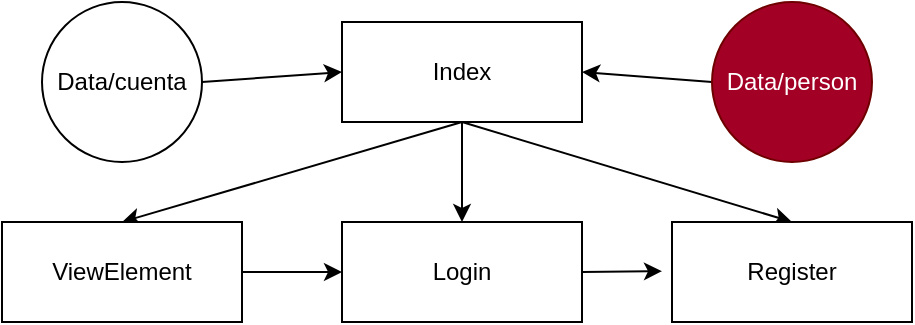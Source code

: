 <mxfile>
    <diagram id="SP9wBSwA65PS0Ssh4Id4" name="Maquetado del proyecto">
        <mxGraphModel dx="534" dy="617" grid="1" gridSize="10" guides="1" tooltips="1" connect="1" arrows="1" fold="1" page="1" pageScale="1" pageWidth="850" pageHeight="1100" math="0" shadow="0">
            <root>
                <mxCell id="vpl8lwZyC4KjT9F_cOlm-0"/>
                <mxCell id="vpl8lwZyC4KjT9F_cOlm-1" parent="vpl8lwZyC4KjT9F_cOlm-0"/>
                <mxCell id="vpl8lwZyC4KjT9F_cOlm-10" style="edgeStyle=none;html=1;exitX=0.5;exitY=1;exitDx=0;exitDy=0;entryX=0.5;entryY=0;entryDx=0;entryDy=0;" parent="vpl8lwZyC4KjT9F_cOlm-1" source="vpl8lwZyC4KjT9F_cOlm-2" target="vpl8lwZyC4KjT9F_cOlm-3" edge="1">
                    <mxGeometry relative="1" as="geometry"/>
                </mxCell>
                <mxCell id="vpl8lwZyC4KjT9F_cOlm-12" style="edgeStyle=none;html=1;exitX=0.5;exitY=1;exitDx=0;exitDy=0;entryX=0.5;entryY=0;entryDx=0;entryDy=0;" parent="vpl8lwZyC4KjT9F_cOlm-1" source="vpl8lwZyC4KjT9F_cOlm-2" target="vpl8lwZyC4KjT9F_cOlm-5" edge="1">
                    <mxGeometry relative="1" as="geometry"/>
                </mxCell>
                <mxCell id="vpl8lwZyC4KjT9F_cOlm-2" value="Index" style="rounded=0;whiteSpace=wrap;html=1;" parent="vpl8lwZyC4KjT9F_cOlm-1" vertex="1">
                    <mxGeometry x="240" y="40" width="120" height="50" as="geometry"/>
                </mxCell>
                <mxCell id="vpl8lwZyC4KjT9F_cOlm-13" style="edgeStyle=none;html=1;exitX=1;exitY=0.5;exitDx=0;exitDy=0;entryX=0;entryY=0.5;entryDx=0;entryDy=0;" parent="vpl8lwZyC4KjT9F_cOlm-1" source="vpl8lwZyC4KjT9F_cOlm-3" target="vpl8lwZyC4KjT9F_cOlm-4" edge="1">
                    <mxGeometry relative="1" as="geometry"/>
                </mxCell>
                <mxCell id="vpl8lwZyC4KjT9F_cOlm-3" value="ViewElement" style="rounded=0;whiteSpace=wrap;html=1;" parent="vpl8lwZyC4KjT9F_cOlm-1" vertex="1">
                    <mxGeometry x="70" y="140" width="120" height="50" as="geometry"/>
                </mxCell>
                <mxCell id="vpl8lwZyC4KjT9F_cOlm-14" style="edgeStyle=none;html=1;exitX=1;exitY=0.5;exitDx=0;exitDy=0;" parent="vpl8lwZyC4KjT9F_cOlm-1" source="vpl8lwZyC4KjT9F_cOlm-4" edge="1">
                    <mxGeometry relative="1" as="geometry">
                        <mxPoint x="400" y="164.588" as="targetPoint"/>
                    </mxGeometry>
                </mxCell>
                <mxCell id="vpl8lwZyC4KjT9F_cOlm-4" value="Login" style="rounded=0;whiteSpace=wrap;html=1;" parent="vpl8lwZyC4KjT9F_cOlm-1" vertex="1">
                    <mxGeometry x="240" y="140" width="120" height="50" as="geometry"/>
                </mxCell>
                <mxCell id="vpl8lwZyC4KjT9F_cOlm-5" value="Register" style="rounded=0;whiteSpace=wrap;html=1;" parent="vpl8lwZyC4KjT9F_cOlm-1" vertex="1">
                    <mxGeometry x="405" y="140" width="120" height="50" as="geometry"/>
                </mxCell>
                <mxCell id="vpl8lwZyC4KjT9F_cOlm-9" style="edgeStyle=none;html=1;exitX=1;exitY=0.5;exitDx=0;exitDy=0;entryX=0;entryY=0.5;entryDx=0;entryDy=0;" parent="vpl8lwZyC4KjT9F_cOlm-1" source="vpl8lwZyC4KjT9F_cOlm-6" target="vpl8lwZyC4KjT9F_cOlm-2" edge="1">
                    <mxGeometry relative="1" as="geometry"/>
                </mxCell>
                <mxCell id="vpl8lwZyC4KjT9F_cOlm-6" value="Data/cuenta" style="ellipse;whiteSpace=wrap;html=1;aspect=fixed;" parent="vpl8lwZyC4KjT9F_cOlm-1" vertex="1">
                    <mxGeometry x="90" y="30" width="80" height="80" as="geometry"/>
                </mxCell>
                <mxCell id="vpl8lwZyC4KjT9F_cOlm-8" style="edgeStyle=none;html=1;exitX=0;exitY=0.5;exitDx=0;exitDy=0;entryX=1;entryY=0.5;entryDx=0;entryDy=0;" parent="vpl8lwZyC4KjT9F_cOlm-1" source="vpl8lwZyC4KjT9F_cOlm-7" target="vpl8lwZyC4KjT9F_cOlm-2" edge="1">
                    <mxGeometry relative="1" as="geometry"/>
                </mxCell>
                <mxCell id="vpl8lwZyC4KjT9F_cOlm-7" value="Data/person" style="ellipse;whiteSpace=wrap;html=1;aspect=fixed;fillColor=#a20025;fontColor=#ffffff;strokeColor=#6F0000;" parent="vpl8lwZyC4KjT9F_cOlm-1" vertex="1">
                    <mxGeometry x="425" y="30" width="80" height="80" as="geometry"/>
                </mxCell>
                <mxCell id="vpl8lwZyC4KjT9F_cOlm-11" style="edgeStyle=none;html=1;exitX=0.5;exitY=1;exitDx=0;exitDy=0;" parent="vpl8lwZyC4KjT9F_cOlm-1" source="vpl8lwZyC4KjT9F_cOlm-2" target="vpl8lwZyC4KjT9F_cOlm-4" edge="1">
                    <mxGeometry relative="1" as="geometry">
                        <mxPoint x="310" y="100" as="sourcePoint"/>
                        <mxPoint x="140" y="150" as="targetPoint"/>
                    </mxGeometry>
                </mxCell>
            </root>
        </mxGraphModel>
    </diagram>
    <diagram id="dxpUKj3pxZ5PWk6g60wa" name="composicion reducers">
        <mxGraphModel dx="1384" dy="617" grid="1" gridSize="10" guides="1" tooltips="1" connect="1" arrows="1" fold="1" page="1" pageScale="1" pageWidth="850" pageHeight="1100" math="0" shadow="0">
            <root>
                <mxCell id="CPdxjbyROxHhJowZeUpE-0"/>
                <mxCell id="CPdxjbyROxHhJowZeUpE-1" parent="CPdxjbyROxHhJowZeUpE-0"/>
                <mxCell id="CPdxjbyROxHhJowZeUpE-2" value="Regisgter" style="rounded=0;whiteSpace=wrap;html=1;" parent="CPdxjbyROxHhJowZeUpE-1" vertex="1">
                    <mxGeometry x="50" y="180" width="100" height="30" as="geometry"/>
                </mxCell>
                <mxCell id="DQP5GhCOeVwBlpULexO5-1" value="store" style="ellipse;whiteSpace=wrap;html=1;aspect=fixed;" parent="CPdxjbyROxHhJowZeUpE-1" vertex="1">
                    <mxGeometry x="180" y="20" width="80" height="80" as="geometry"/>
                </mxCell>
                <mxCell id="DQP5GhCOeVwBlpULexO5-3" style="edgeStyle=none;html=1;exitX=1;exitY=0.5;exitDx=0;exitDy=0;entryX=0;entryY=0.5;entryDx=0;entryDy=0;" parent="CPdxjbyROxHhJowZeUpE-1" source="DQP5GhCOeVwBlpULexO5-2" target="DQP5GhCOeVwBlpULexO5-1" edge="1">
                    <mxGeometry relative="1" as="geometry"/>
                </mxCell>
                <mxCell id="DQP5GhCOeVwBlpULexO5-2" value="data" style="shape=document;whiteSpace=wrap;html=1;boundedLbl=1;" parent="CPdxjbyROxHhJowZeUpE-1" vertex="1">
                    <mxGeometry x="-10" y="30" width="120" height="80" as="geometry"/>
                </mxCell>
                <mxCell id="DQP5GhCOeVwBlpULexO5-4" value="Login" style="rounded=0;whiteSpace=wrap;html=1;" parent="CPdxjbyROxHhJowZeUpE-1" vertex="1">
                    <mxGeometry x="180" y="180" width="100" height="30" as="geometry"/>
                </mxCell>
                <mxCell id="DQP5GhCOeVwBlpULexO5-5" value="" style="endArrow=classic;html=1;exitX=0;exitY=1;exitDx=0;exitDy=0;entryX=0.5;entryY=0;entryDx=0;entryDy=0;" parent="CPdxjbyROxHhJowZeUpE-1" source="DQP5GhCOeVwBlpULexO5-1" target="CPdxjbyROxHhJowZeUpE-2" edge="1">
                    <mxGeometry width="50" height="50" relative="1" as="geometry">
                        <mxPoint x="120" y="160" as="sourcePoint"/>
                        <mxPoint x="170" y="110" as="targetPoint"/>
                    </mxGeometry>
                </mxCell>
                <mxCell id="DQP5GhCOeVwBlpULexO5-6" value="" style="endArrow=classic;html=1;entryX=0.5;entryY=0;entryDx=0;entryDy=0;" parent="CPdxjbyROxHhJowZeUpE-1" source="DQP5GhCOeVwBlpULexO5-1" target="DQP5GhCOeVwBlpULexO5-4" edge="1">
                    <mxGeometry width="50" height="50" relative="1" as="geometry">
                        <mxPoint x="220" y="150" as="sourcePoint"/>
                        <mxPoint x="220" y="170.711" as="targetPoint"/>
                    </mxGeometry>
                </mxCell>
            </root>
        </mxGraphModel>
    </diagram>
</mxfile>